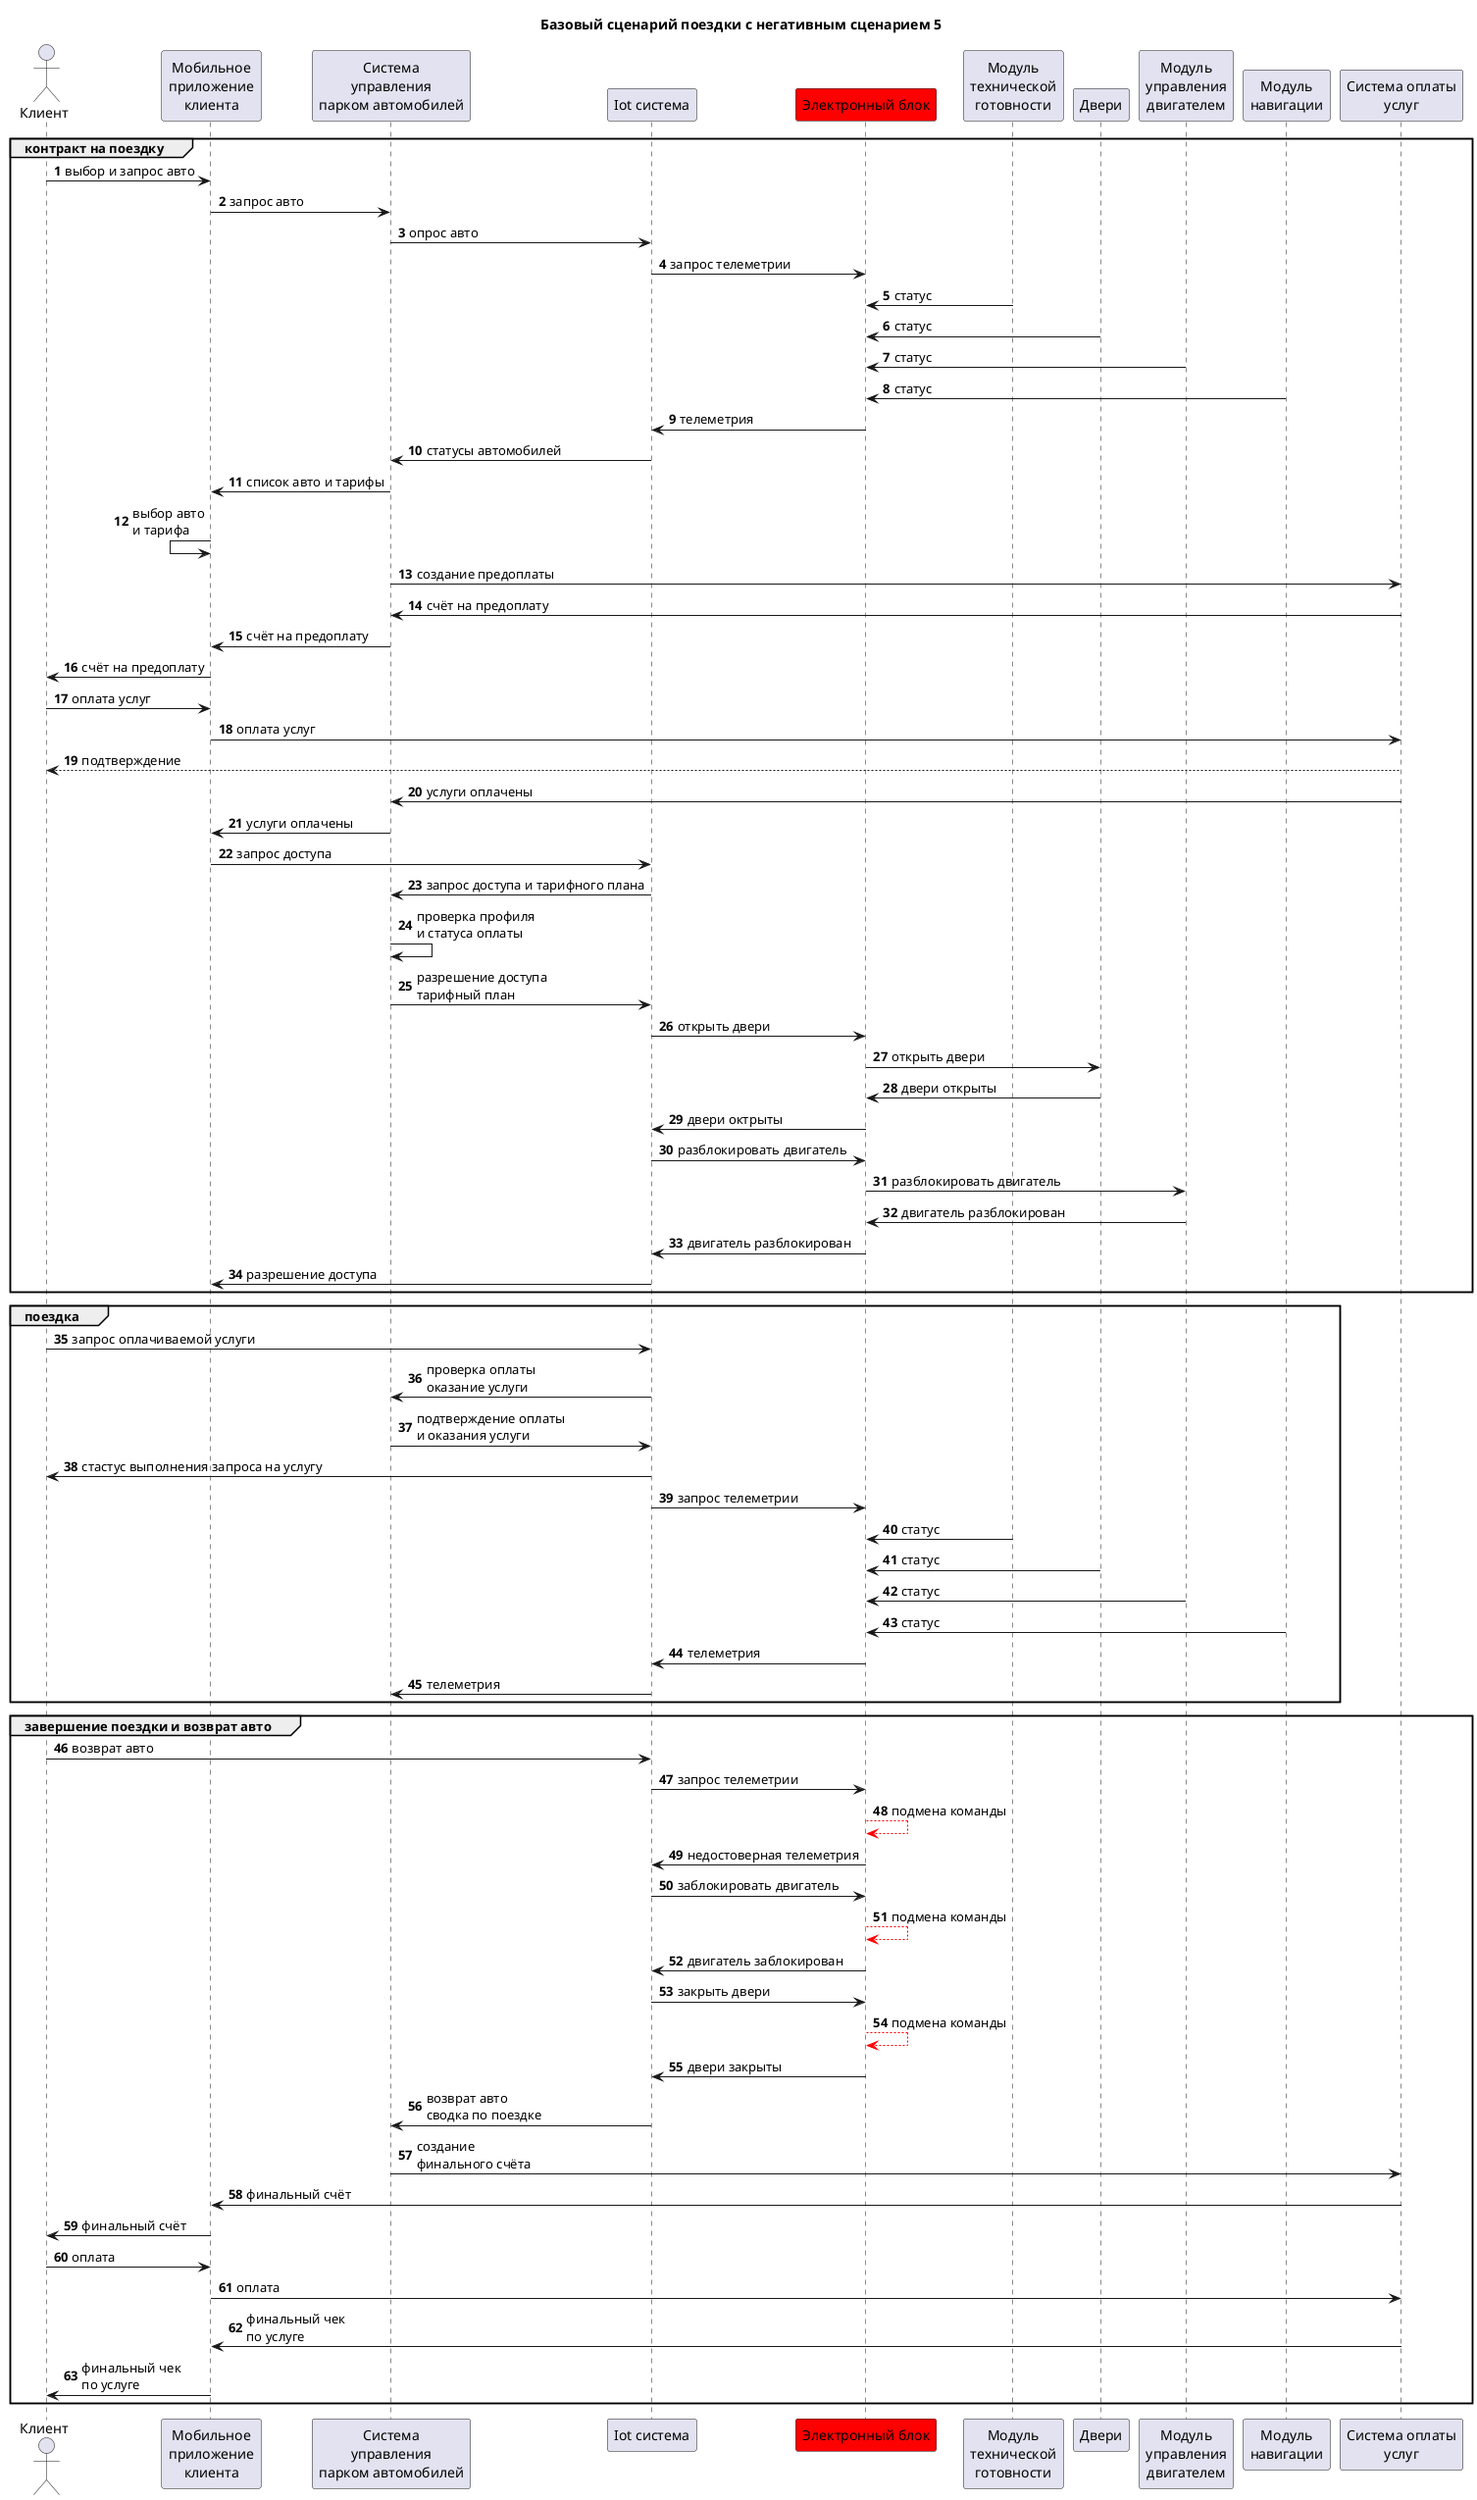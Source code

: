 @startuml base_negative_5
title Базовый сценарий поездки с негативным сценарием 5
autonumber
actor "Клиент" as client
participant "Мобильное\nприложение\nклиента" as mobile
participant "Система\nуправления\nпарком автомобилей" as manage_sys
participant "Iot система" as iot
participant "Электронный блок" as eblocks #Red
participant "Модуль\nтехнической\nготовности" as tech_ready
participant "Двери" as doors
participant "Модуль\nуправления\nдвигателем" as engine
participant "Модуль\nнавигации" as gps
participant "Система оплаты\nуслуг" as bank
group контракт на поездку
    client -> mobile: выбор и запрос авто
    mobile -> manage_sys: запрос авто
    manage_sys -> iot: опрос авто
    iot -> eblocks: запрос телеметрии
    tech_ready -> eblocks: статус
    doors -> eblocks: статус
    engine -> eblocks: статус
    gps -> eblocks: статус
    eblocks -> iot: телеметрия 
    iot -> manage_sys: статусы автомобилей
    manage_sys -> mobile: список авто и тарифы
    mobile <- mobile: выбор авто\nи тарифа
    manage_sys -> bank: создание предоплаты
    bank -> manage_sys: счёт на предоплату
    manage_sys -> mobile: счёт на предоплату
    mobile -> client: счёт на предоплату
    client -> mobile: оплата услуг
    mobile -> bank: оплата услуг
    bank --> client: подтверждение
    bank -> manage_sys: услуги оплачены
    manage_sys -> mobile: услуги оплачены
    mobile -> iot: запрос доступа
    iot -> manage_sys: запрос доступа и тарифного плана
    manage_sys -> manage_sys: проверка профиля\nи статуса оплаты
    manage_sys -> iot: разрешение доступа\nтарифный план
    iot -> eblocks: открыть двери
    eblocks -> doors: открыть двери
    doors -> eblocks: двери открыты
    eblocks -> iot: двери октрыты
    iot -> eblocks: разблокировать двигатель
    eblocks -> engine: разблокировать двигатель
    engine -> eblocks: двигатель разблокирован
    eblocks -> iot: двигатель разблокирован
    iot -> mobile: разрешение доступа
end
group поездка
    client -> iot: запрос оплачиваемой услуги
    iot -> manage_sys: проверка оплаты\nоказание услуги
    manage_sys -> iot: подтверждение оплаты\nи оказания услуги
    iot -> client: стастус выполнения запроса на услугу
    iot -> eblocks: запрос телеметрии
    tech_ready -> eblocks: статус
    doors -> eblocks: статус
    engine -> eblocks: статус
    gps -> eblocks: статус
    eblocks -> iot: телеметрия
    iot -> manage_sys: телеметрия
end
group завершение поездки и возврат авто
    client -> iot: возврат авто
    iot -> eblocks: запрос телеметрии
    eblocks -[#red]-> eblocks: подмена команды
    eblocks -> iot: недостоверная телеметрия
    iot -> eblocks: заблокировать двигатель
    eblocks -[#red]-> eblocks: подмена команды
    eblocks -> iot: двигатель заблокирован
    iot -> eblocks: закрыть двери
    eblocks -[#red]-> eblocks: подмена команды
    eblocks -> iot: двери закрыты
    iot -> manage_sys: возврат авто\nсводка по поездке
    manage_sys -> bank: создание\nфинального счёта
    bank -> mobile: финальный счёт
    mobile -> client: финальный счёт
    client -> mobile: оплата
    mobile -> bank: оплата
    bank -> mobile: финальный чек\nпо услуге
    mobile -> client: финальный чек\nпо услуге
end
@enduml
